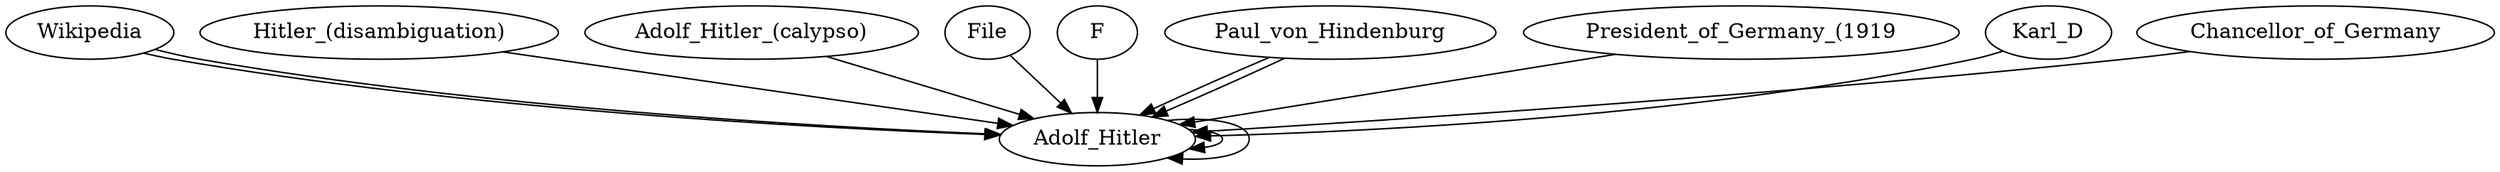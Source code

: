 digraph {
"Adolf_Hitler" -> "Adolf_Hitler"
"Adolf_Hitler" -> "Adolf_Hitler"
"Wikipedia" -> "Adolf_Hitler"
"Wikipedia" -> "Adolf_Hitler"
"Hitler_(disambiguation)" -> "Adolf_Hitler"
"Adolf_Hitler_(calypso)" -> "Adolf_Hitler"
"File" -> "Adolf_Hitler"
"F" -> "Adolf_Hitler"
"Paul_von_Hindenburg" -> "Adolf_Hitler"
"President_of_Germany_(1919" -> "Adolf_Hitler"
"Karl_D" -> "Adolf_Hitler"
"Chancellor_of_Germany" -> "Adolf_Hitler"
"Paul_von_Hindenburg" -> "Adolf_Hitler"
}
